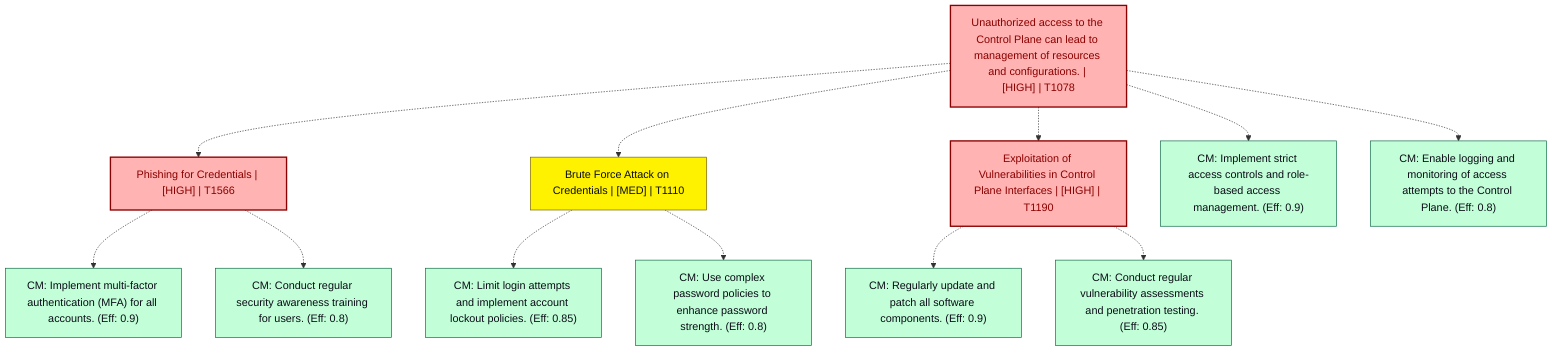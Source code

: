 graph TB
  node_01K5S62X3D2SC0FE8APKEAHWX9["Unauthorized access to the Control Plane can lead to management of resources and configurations. | [HIGH] | T1078"]:::highRisk
  node_01K5S62X3D2SC0FE8APKEAHWX9-1["Phishing for Credentials | [HIGH] | T1566"]:::highRisk
  node_01K5S62X3D2SC0FE8APKEAHWX9-1_cm_0["CM: Implement multi-factor authentication (MFA) for all accounts. (Eff: 0.9)"]:::countermeasure
  node_01K5S62X3D2SC0FE8APKEAHWX9-1_cm_1["CM: Conduct regular security awareness training for users. (Eff: 0.8)"]:::countermeasure
  node_01K5S62X3D2SC0FE8APKEAHWX9-2["Brute Force Attack on Credentials | [MED] | T1110"]:::mediumRisk
  node_01K5S62X3D2SC0FE8APKEAHWX9-2_cm_0["CM: Limit login attempts and implement account lockout policies. (Eff: 0.85)"]:::countermeasure
  node_01K5S62X3D2SC0FE8APKEAHWX9-2_cm_1["CM: Use complex password policies to enhance password strength. (Eff: 0.8)"]:::countermeasure
  node_01K5S62X3D2SC0FE8APKEAHWX9-3["Exploitation of Vulnerabilities in Control Plane Interfaces | [HIGH] | T1190"]:::highRisk
  node_01K5S62X3D2SC0FE8APKEAHWX9-3_cm_0["CM: Regularly update and patch all software components. (Eff: 0.9)"]:::countermeasure
  node_01K5S62X3D2SC0FE8APKEAHWX9-3_cm_1["CM: Conduct regular vulnerability assessments and penetration testing. (Eff: 0.85)"]:::countermeasure
  node_01K5S62X3D2SC0FE8APKEAHWX9_cm_0["CM: Implement strict access controls and role-based access management. (Eff: 0.9)"]:::countermeasure
  node_01K5S62X3D2SC0FE8APKEAHWX9_cm_1["CM: Enable logging and monitoring of access attempts to the Control Plane. (Eff: 0.8)"]:::countermeasure

  node_01K5S62X3D2SC0FE8APKEAHWX9 -.-> node_01K5S62X3D2SC0FE8APKEAHWX9-1
  node_01K5S62X3D2SC0FE8APKEAHWX9-1 -.-> node_01K5S62X3D2SC0FE8APKEAHWX9-1_cm_0
  node_01K5S62X3D2SC0FE8APKEAHWX9-1 -.-> node_01K5S62X3D2SC0FE8APKEAHWX9-1_cm_1
  node_01K5S62X3D2SC0FE8APKEAHWX9 -.-> node_01K5S62X3D2SC0FE8APKEAHWX9-2
  node_01K5S62X3D2SC0FE8APKEAHWX9-2 -.-> node_01K5S62X3D2SC0FE8APKEAHWX9-2_cm_0
  node_01K5S62X3D2SC0FE8APKEAHWX9-2 -.-> node_01K5S62X3D2SC0FE8APKEAHWX9-2_cm_1
  node_01K5S62X3D2SC0FE8APKEAHWX9 -.-> node_01K5S62X3D2SC0FE8APKEAHWX9-3
  node_01K5S62X3D2SC0FE8APKEAHWX9-3 -.-> node_01K5S62X3D2SC0FE8APKEAHWX9-3_cm_0
  node_01K5S62X3D2SC0FE8APKEAHWX9-3 -.-> node_01K5S62X3D2SC0FE8APKEAHWX9-3_cm_1
  node_01K5S62X3D2SC0FE8APKEAHWX9 -.-> node_01K5S62X3D2SC0FE8APKEAHWX9_cm_0
  node_01K5S62X3D2SC0FE8APKEAHWX9 -.-> node_01K5S62X3D2SC0FE8APKEAHWX9_cm_1

  classDef andNode fill:#FFB3B3,stroke:#8B0000,stroke-width:2px,color:#0B0D17
  classDef orNode fill:#C2FFD8,stroke:#106B49,stroke-width:2px,color:#0B0D17
  classDef leafNode fill:#73d1ff,stroke:#29ABE2,stroke-width:2px,color:#0B0D17
  classDef highRisk fill:#FFB3B3,color:#8B0000,stroke:#8B0000,stroke-width:2px
  classDef mediumRisk fill:#FFF200,stroke:#7A6300,stroke-width:1px,color:#0B0D17
  classDef lowRisk fill:#FFF2B3,stroke:#FFF2B3,stroke-width:1px,color:#0B0D17
  classDef countermeasure fill:#C2FFD8,stroke:#106B49,stroke-width:1px,color:#0B0D17
  classDef reference fill:#ffa1ad,stroke:#A259FF,stroke-width:1px,stroke-dasharray:3 3,color:#0B0D17
  classDef mitreNode stroke-dasharray:5 5
  classDef note fill:#ffffcc,stroke:#ffcc00,stroke-width:2px,stroke-dasharray:5 5